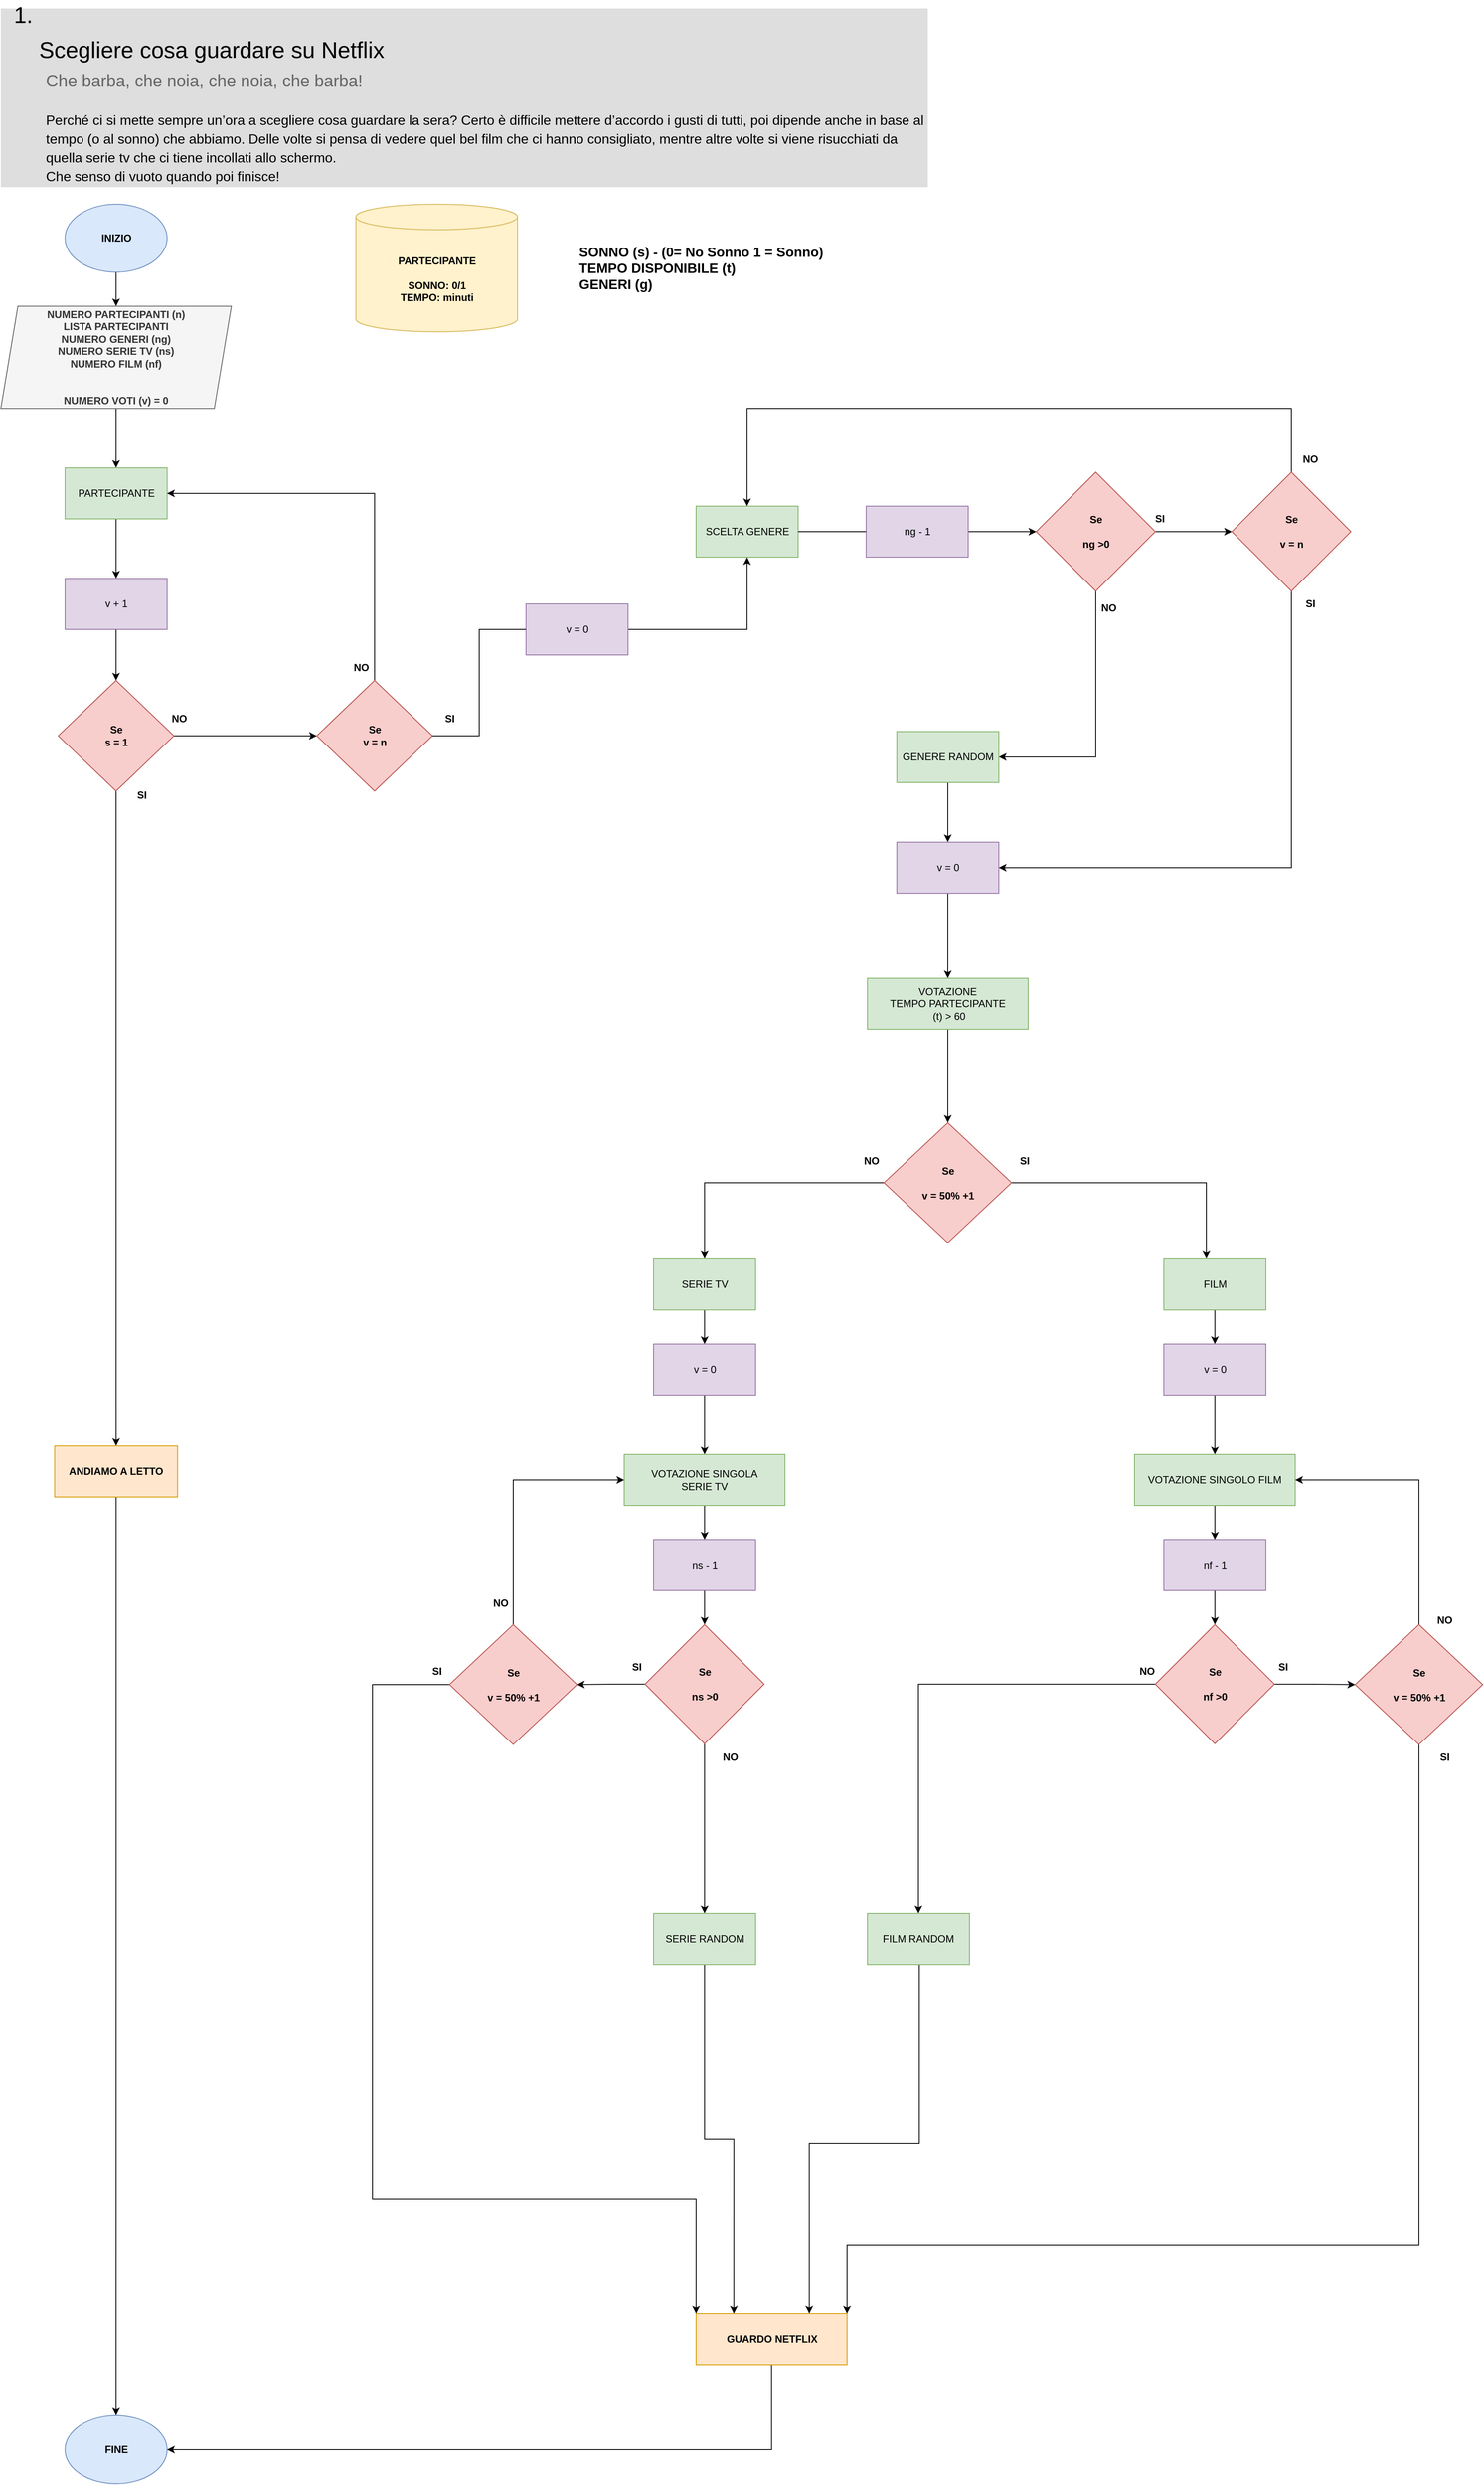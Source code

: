 <mxfile version="17.4.0" type="device"><diagram id="KCWrUGpQvx08IT1kzv4C" name="Page-1"><mxGraphModel dx="2328" dy="2478" grid="1" gridSize="10" guides="1" tooltips="1" connect="1" arrows="1" fold="1" page="1" pageScale="1" pageWidth="827" pageHeight="1169" math="0" shadow="0"><root><mxCell id="0"/><mxCell id="1" parent="0"/><mxCell id="v9C_oDhxZ4mu9cxq4cuw-1" value="&lt;b id=&quot;docs-internal-guid-fdfe7063-7fff-c4cb-4287-2bcd08a457c7&quot; style=&quot;font-style: normal ; letter-spacing: normal ; text-indent: 0px ; text-transform: none ; word-spacing: 0px ; text-decoration: none ; color: rgb(0 , 0 , 0) ; font-weight: normal&quot;&gt;&lt;ol style=&quot;margin-top: 0px ; margin-bottom: 0px&quot;&gt;&lt;li dir=&quot;ltr&quot; style=&quot;list-style-type: decimal ; font-size: 20pt ; font-family: &amp;#34;arial&amp;#34; ; color: rgb(0 , 0 , 0) ; background-color: transparent ; font-weight: 400 ; font-style: normal ; text-decoration: none ; vertical-align: baseline&quot;&gt;&lt;p dir=&quot;ltr&quot; style=&quot;line-height: 1.38 ; margin-top: 0pt ; margin-bottom: 3pt&quot;&gt;&lt;span style=&quot;font-size: 20pt ; font-family: &amp;#34;arial&amp;#34; ; color: rgb(0 , 0 , 0) ; background-color: transparent ; font-weight: 400 ; font-style: normal ; text-decoration: none ; vertical-align: baseline&quot;&gt;&lt;br&gt;&lt;/span&gt;&lt;/p&gt;&lt;p dir=&quot;ltr&quot; style=&quot;line-height: 1.38 ; margin-top: 0pt ; margin-bottom: 3pt&quot;&gt;&lt;span style=&quot;font-size: 20pt ; font-family: &amp;#34;arial&amp;#34; ; color: rgb(0 , 0 , 0) ; background-color: transparent ; font-weight: 400 ; font-style: normal ; text-decoration: none ; vertical-align: baseline&quot;&gt;Scegliere cosa guardare su Netflix&lt;/span&gt;&lt;/p&gt;&lt;/li&gt;&lt;/ol&gt;&lt;p dir=&quot;ltr&quot; style=&quot;line-height: 1.38 ; margin-left: 36pt ; margin-top: 0pt ; margin-bottom: 16pt&quot;&gt;&lt;span style=&quot;font-size: 15pt ; font-family: &amp;#34;arial&amp;#34; ; color: rgb(102 , 102 , 102) ; background-color: transparent ; font-weight: 400 ; font-style: normal ; text-decoration: none ; vertical-align: baseline&quot;&gt;Che barba, che noia, che noia, che barba!&lt;/span&gt;&lt;/p&gt;&lt;p dir=&quot;ltr&quot; style=&quot;line-height: 1.38 ; margin-left: 36pt ; margin-top: 0pt ; margin-bottom: 0pt&quot;&gt;&lt;span style=&quot;font-size: 12pt ; font-family: &amp;#34;arial&amp;#34; ; color: rgb(0 , 0 , 0) ; background-color: transparent ; font-weight: 400 ; font-style: normal ; text-decoration: none ; vertical-align: baseline&quot;&gt;Perché ci si mette sempre un’ora a scegliere cosa guardare la sera? Certo è difficile mettere d’accordo i gusti di tutti, poi dipende anche in base al tempo (o al sonno) che abbiamo. Delle volte si pensa di vedere quel bel film che ci hanno consigliato, mentre altre volte si viene risucchiati da quella serie tv che ci tiene incollati allo schermo.&amp;nbsp;&lt;/span&gt;&lt;/p&gt;&lt;p dir=&quot;ltr&quot; style=&quot;line-height: 1.38 ; margin-left: 36pt ; margin-top: 0pt ; margin-bottom: 0pt&quot;&gt;&lt;span style=&quot;font-size: 12pt ; font-family: &amp;#34;arial&amp;#34; ; color: rgb(0 , 0 , 0) ; background-color: transparent ; font-weight: 400 ; font-style: normal ; text-decoration: none ; vertical-align: baseline&quot;&gt;Che senso di vuoto quando poi finisce! &lt;/span&gt;&lt;/p&gt;&lt;/b&gt;" style="text;html=1;strokeColor=none;fillColor=#DEDEDE;spacing=5;spacingTop=-20;whiteSpace=wrap;overflow=hidden;rounded=0;" vertex="1" parent="1"><mxGeometry x="20" y="-1140" width="1090" height="210" as="geometry"/></mxCell><mxCell id="v9C_oDhxZ4mu9cxq4cuw-24" style="edgeStyle=orthogonalEdgeStyle;rounded=0;orthogonalLoop=1;jettySize=auto;html=1;entryX=0.5;entryY=0;entryDx=0;entryDy=0;" edge="1" parent="1" source="v9C_oDhxZ4mu9cxq4cuw-2" target="v9C_oDhxZ4mu9cxq4cuw-3"><mxGeometry relative="1" as="geometry"/></mxCell><mxCell id="v9C_oDhxZ4mu9cxq4cuw-2" value="INIZIO" style="ellipse;whiteSpace=wrap;html=1;fillColor=#dae8fc;strokeColor=#6c8ebf;fontStyle=1" vertex="1" parent="1"><mxGeometry x="95.5" y="-910" width="120" height="80" as="geometry"/></mxCell><mxCell id="v9C_oDhxZ4mu9cxq4cuw-35" style="edgeStyle=orthogonalEdgeStyle;rounded=0;orthogonalLoop=1;jettySize=auto;html=1;exitX=0.5;exitY=1;exitDx=0;exitDy=0;" edge="1" parent="1" source="v9C_oDhxZ4mu9cxq4cuw-3" target="v9C_oDhxZ4mu9cxq4cuw-34"><mxGeometry relative="1" as="geometry"/></mxCell><mxCell id="v9C_oDhxZ4mu9cxq4cuw-3" value="NUMERO PARTECIPANTI (n)&lt;br&gt;LISTA PARTECIPANTI&lt;br&gt;NUMERO GENERI (ng)&lt;br&gt;NUMERO SERIE TV (ns)&lt;br&gt;NUMERO FILM (nf)&lt;br&gt;&lt;br&gt;&lt;br&gt;NUMERO VOTI (v) = 0" style="shape=parallelogram;perimeter=parallelogramPerimeter;whiteSpace=wrap;html=1;fixedSize=1;fillColor=#f5f5f5;fontColor=#333333;strokeColor=#666666;fontStyle=1" vertex="1" parent="1"><mxGeometry x="20" y="-790" width="271" height="120" as="geometry"/></mxCell><mxCell id="v9C_oDhxZ4mu9cxq4cuw-5" value="FINE" style="ellipse;whiteSpace=wrap;html=1;fillColor=#dae8fc;strokeColor=#6c8ebf;fontStyle=1" vertex="1" parent="1"><mxGeometry x="95.5" y="1690" width="120" height="80" as="geometry"/></mxCell><mxCell id="v9C_oDhxZ4mu9cxq4cuw-12" style="edgeStyle=orthogonalEdgeStyle;rounded=0;orthogonalLoop=1;jettySize=auto;html=1;" edge="1" parent="1" source="v9C_oDhxZ4mu9cxq4cuw-6" target="v9C_oDhxZ4mu9cxq4cuw-16"><mxGeometry relative="1" as="geometry"><mxPoint x="1319.5" y="-66" as="targetPoint"/><Array as="points"><mxPoint x="1437.5" y="241"/></Array></mxGeometry></mxCell><mxCell id="v9C_oDhxZ4mu9cxq4cuw-19" style="edgeStyle=orthogonalEdgeStyle;rounded=0;orthogonalLoop=1;jettySize=auto;html=1;entryX=0.5;entryY=0;entryDx=0;entryDy=0;" edge="1" parent="1" source="v9C_oDhxZ4mu9cxq4cuw-6" target="v9C_oDhxZ4mu9cxq4cuw-17"><mxGeometry relative="1" as="geometry"/></mxCell><mxCell id="v9C_oDhxZ4mu9cxq4cuw-6" value="Se&lt;br&gt;&lt;br&gt;v = 50% +1" style="rhombus;whiteSpace=wrap;html=1;fillColor=#f8cecc;strokeColor=#b85450;fontStyle=1" vertex="1" parent="1"><mxGeometry x="1058.5" y="170" width="150" height="141" as="geometry"/></mxCell><mxCell id="v9C_oDhxZ4mu9cxq4cuw-8" value="PARTECIPANTE&lt;br&gt;&lt;br&gt;SONNO: 0/1&lt;br&gt;TEMPO: minuti" style="shape=cylinder3;whiteSpace=wrap;html=1;boundedLbl=1;backgroundOutline=1;size=15;fillColor=#fff2cc;strokeColor=#d6b656;fontStyle=1" vertex="1" parent="1"><mxGeometry x="437.5" y="-910" width="190" height="150" as="geometry"/></mxCell><mxCell id="v9C_oDhxZ4mu9cxq4cuw-29" style="edgeStyle=orthogonalEdgeStyle;rounded=0;orthogonalLoop=1;jettySize=auto;html=1;" edge="1" parent="1" source="v9C_oDhxZ4mu9cxq4cuw-9" target="v9C_oDhxZ4mu9cxq4cuw-27"><mxGeometry relative="1" as="geometry"/></mxCell><mxCell id="v9C_oDhxZ4mu9cxq4cuw-41" style="edgeStyle=orthogonalEdgeStyle;rounded=0;orthogonalLoop=1;jettySize=auto;html=1;entryX=0;entryY=0.5;entryDx=0;entryDy=0;" edge="1" parent="1" source="v9C_oDhxZ4mu9cxq4cuw-9" target="v9C_oDhxZ4mu9cxq4cuw-40"><mxGeometry relative="1" as="geometry"/></mxCell><mxCell id="v9C_oDhxZ4mu9cxq4cuw-9" value="Se &lt;br&gt;s = 1" style="rhombus;whiteSpace=wrap;html=1;fillColor=#f8cecc;strokeColor=#b85450;fontStyle=1" vertex="1" parent="1"><mxGeometry x="87.5" y="-350" width="136" height="130" as="geometry"/></mxCell><mxCell id="v9C_oDhxZ4mu9cxq4cuw-13" value="SI" style="text;html=1;strokeColor=none;fillColor=none;align=center;verticalAlign=middle;whiteSpace=wrap;rounded=0;fontStyle=1" vertex="1" parent="1"><mxGeometry x="1193.5" y="200" width="60" height="30" as="geometry"/></mxCell><mxCell id="v9C_oDhxZ4mu9cxq4cuw-14" value="NO" style="text;html=1;strokeColor=none;fillColor=none;align=center;verticalAlign=middle;whiteSpace=wrap;rounded=0;fontStyle=1" vertex="1" parent="1"><mxGeometry x="1013.5" y="200" width="60" height="30" as="geometry"/></mxCell><mxCell id="v9C_oDhxZ4mu9cxq4cuw-81" style="edgeStyle=orthogonalEdgeStyle;rounded=0;orthogonalLoop=1;jettySize=auto;html=1;entryX=0.5;entryY=0;entryDx=0;entryDy=0;" edge="1" parent="1" source="v9C_oDhxZ4mu9cxq4cuw-16" target="v9C_oDhxZ4mu9cxq4cuw-79"><mxGeometry relative="1" as="geometry"/></mxCell><mxCell id="v9C_oDhxZ4mu9cxq4cuw-16" value="FILM" style="rounded=0;whiteSpace=wrap;html=1;fillColor=#d5e8d4;strokeColor=#82b366;" vertex="1" parent="1"><mxGeometry x="1387.5" y="330" width="120" height="60" as="geometry"/></mxCell><mxCell id="v9C_oDhxZ4mu9cxq4cuw-80" style="edgeStyle=orthogonalEdgeStyle;rounded=0;orthogonalLoop=1;jettySize=auto;html=1;entryX=0.5;entryY=0;entryDx=0;entryDy=0;" edge="1" parent="1" source="v9C_oDhxZ4mu9cxq4cuw-17" target="v9C_oDhxZ4mu9cxq4cuw-78"><mxGeometry relative="1" as="geometry"/></mxCell><mxCell id="v9C_oDhxZ4mu9cxq4cuw-17" value="SERIE TV" style="rounded=0;whiteSpace=wrap;html=1;fillColor=#d5e8d4;strokeColor=#82b366;" vertex="1" parent="1"><mxGeometry x="787.5" y="330" width="120" height="60" as="geometry"/></mxCell><mxCell id="v9C_oDhxZ4mu9cxq4cuw-61" style="edgeStyle=orthogonalEdgeStyle;rounded=0;orthogonalLoop=1;jettySize=auto;html=1;" edge="1" parent="1" source="v9C_oDhxZ4mu9cxq4cuw-23" target="v9C_oDhxZ4mu9cxq4cuw-60"><mxGeometry relative="1" as="geometry"/></mxCell><mxCell id="v9C_oDhxZ4mu9cxq4cuw-123" style="edgeStyle=orthogonalEdgeStyle;rounded=0;orthogonalLoop=1;jettySize=auto;html=1;fontSize=16;" edge="1" parent="1" source="v9C_oDhxZ4mu9cxq4cuw-23" target="v9C_oDhxZ4mu9cxq4cuw-68"><mxGeometry relative="1" as="geometry"><Array as="points"><mxPoint x="1307" y="-260"/></Array></mxGeometry></mxCell><mxCell id="v9C_oDhxZ4mu9cxq4cuw-23" value="Se&lt;br&gt;&lt;br&gt;ng &amp;gt;0" style="rhombus;whiteSpace=wrap;html=1;fillColor=#f8cecc;strokeColor=#b85450;fontStyle=1" vertex="1" parent="1"><mxGeometry x="1237.5" y="-595" width="140" height="140" as="geometry"/></mxCell><mxCell id="v9C_oDhxZ4mu9cxq4cuw-30" style="edgeStyle=orthogonalEdgeStyle;rounded=0;orthogonalLoop=1;jettySize=auto;html=1;entryX=0.5;entryY=0;entryDx=0;entryDy=0;" edge="1" parent="1" source="v9C_oDhxZ4mu9cxq4cuw-27" target="v9C_oDhxZ4mu9cxq4cuw-5"><mxGeometry relative="1" as="geometry"/></mxCell><mxCell id="v9C_oDhxZ4mu9cxq4cuw-27" value="ANDIAMO A LETTO" style="rounded=0;whiteSpace=wrap;html=1;fillColor=#ffe6cc;strokeColor=#d79b00;fontStyle=1" vertex="1" parent="1"><mxGeometry x="83.25" y="550" width="144.5" height="60" as="geometry"/></mxCell><mxCell id="v9C_oDhxZ4mu9cxq4cuw-33" style="edgeStyle=orthogonalEdgeStyle;rounded=0;orthogonalLoop=1;jettySize=auto;html=1;entryX=1;entryY=0.5;entryDx=0;entryDy=0;exitX=0.5;exitY=1;exitDx=0;exitDy=0;" edge="1" parent="1" source="v9C_oDhxZ4mu9cxq4cuw-28" target="v9C_oDhxZ4mu9cxq4cuw-5"><mxGeometry relative="1" as="geometry"/></mxCell><mxCell id="v9C_oDhxZ4mu9cxq4cuw-28" value="GUARDO NETFLIX" style="rounded=0;whiteSpace=wrap;html=1;fillColor=#ffe6cc;strokeColor=#d79b00;fontStyle=1" vertex="1" parent="1"><mxGeometry x="837.5" y="1570" width="177.5" height="60" as="geometry"/></mxCell><mxCell id="v9C_oDhxZ4mu9cxq4cuw-36" style="edgeStyle=orthogonalEdgeStyle;rounded=0;orthogonalLoop=1;jettySize=auto;html=1;entryX=0.5;entryY=0;entryDx=0;entryDy=0;exitX=0.5;exitY=1;exitDx=0;exitDy=0;" edge="1" parent="1" source="v9C_oDhxZ4mu9cxq4cuw-39" target="v9C_oDhxZ4mu9cxq4cuw-9"><mxGeometry relative="1" as="geometry"><mxPoint x="277.5" y="-560" as="targetPoint"/></mxGeometry></mxCell><mxCell id="v9C_oDhxZ4mu9cxq4cuw-45" style="edgeStyle=orthogonalEdgeStyle;rounded=0;orthogonalLoop=1;jettySize=auto;html=1;entryX=0.5;entryY=0;entryDx=0;entryDy=0;" edge="1" parent="1" source="v9C_oDhxZ4mu9cxq4cuw-34" target="v9C_oDhxZ4mu9cxq4cuw-39"><mxGeometry relative="1" as="geometry"/></mxCell><mxCell id="v9C_oDhxZ4mu9cxq4cuw-34" value="PARTECIPANTE" style="rounded=0;whiteSpace=wrap;html=1;fillColor=#d5e8d4;strokeColor=#82b366;" vertex="1" parent="1"><mxGeometry x="95.5" y="-600" width="120" height="60" as="geometry"/></mxCell><mxCell id="v9C_oDhxZ4mu9cxq4cuw-39" value="v + 1" style="rounded=0;whiteSpace=wrap;html=1;fillColor=#e1d5e7;strokeColor=#9673a6;" vertex="1" parent="1"><mxGeometry x="95.5" y="-470" width="120" height="60" as="geometry"/></mxCell><mxCell id="v9C_oDhxZ4mu9cxq4cuw-46" style="edgeStyle=orthogonalEdgeStyle;rounded=0;orthogonalLoop=1;jettySize=auto;html=1;exitX=0.5;exitY=0;exitDx=0;exitDy=0;entryX=1;entryY=0.5;entryDx=0;entryDy=0;" edge="1" parent="1" source="v9C_oDhxZ4mu9cxq4cuw-40" target="v9C_oDhxZ4mu9cxq4cuw-34"><mxGeometry relative="1" as="geometry"><mxPoint x="157.5" y="-620" as="targetPoint"/><Array as="points"><mxPoint x="459.5" y="-570"/></Array></mxGeometry></mxCell><mxCell id="v9C_oDhxZ4mu9cxq4cuw-40" value="Se&lt;br&gt;v = n" style="rhombus;whiteSpace=wrap;html=1;fontStyle=1;fillColor=#f8cecc;strokeColor=#b85450;" vertex="1" parent="1"><mxGeometry x="391.5" y="-350" width="136" height="130" as="geometry"/></mxCell><mxCell id="v9C_oDhxZ4mu9cxq4cuw-42" value="NO" style="text;html=1;strokeColor=none;fillColor=none;align=center;verticalAlign=middle;whiteSpace=wrap;rounded=0;fontStyle=1" vertex="1" parent="1"><mxGeometry x="200" y="-320" width="60" height="30" as="geometry"/></mxCell><mxCell id="v9C_oDhxZ4mu9cxq4cuw-43" value="SI" style="text;html=1;strokeColor=none;fillColor=none;align=center;verticalAlign=middle;whiteSpace=wrap;rounded=0;fontStyle=1" vertex="1" parent="1"><mxGeometry x="155.5" y="-230" width="60" height="30" as="geometry"/></mxCell><mxCell id="v9C_oDhxZ4mu9cxq4cuw-47" value="NO" style="text;html=1;strokeColor=none;fillColor=none;align=center;verticalAlign=middle;whiteSpace=wrap;rounded=0;fontStyle=1" vertex="1" parent="1"><mxGeometry x="414" y="-380" width="60" height="30" as="geometry"/></mxCell><mxCell id="v9C_oDhxZ4mu9cxq4cuw-48" value="SI" style="text;html=1;strokeColor=none;fillColor=none;align=center;verticalAlign=middle;whiteSpace=wrap;rounded=0;fontStyle=1" vertex="1" parent="1"><mxGeometry x="517.5" y="-320" width="60" height="30" as="geometry"/></mxCell><mxCell id="v9C_oDhxZ4mu9cxq4cuw-49" value="&lt;div style=&quot;&quot;&gt;SONNO (s) - (0= No Sonno 1 = Sonno)&lt;/div&gt;TEMPO DISPONIBILE (t)&lt;br style=&quot;font-size: 16px&quot;&gt;GENERI (g)" style="text;html=1;strokeColor=none;fillColor=none;align=left;verticalAlign=middle;whiteSpace=wrap;rounded=0;fontSize=16;fontStyle=1" vertex="1" parent="1"><mxGeometry x="697.5" y="-875" width="293" height="80" as="geometry"/></mxCell><mxCell id="v9C_oDhxZ4mu9cxq4cuw-55" style="edgeStyle=orthogonalEdgeStyle;rounded=0;orthogonalLoop=1;jettySize=auto;html=1;entryX=0;entryY=0.5;entryDx=0;entryDy=0;startArrow=none;" edge="1" parent="1" source="v9C_oDhxZ4mu9cxq4cuw-58" target="v9C_oDhxZ4mu9cxq4cuw-23"><mxGeometry relative="1" as="geometry"/></mxCell><mxCell id="v9C_oDhxZ4mu9cxq4cuw-50" value="SCELTA GENERE" style="rounded=0;whiteSpace=wrap;html=1;fillColor=#d5e8d4;strokeColor=#82b366;" vertex="1" parent="1"><mxGeometry x="837.5" y="-555" width="120" height="60" as="geometry"/></mxCell><mxCell id="v9C_oDhxZ4mu9cxq4cuw-54" style="edgeStyle=orthogonalEdgeStyle;rounded=0;orthogonalLoop=1;jettySize=auto;html=1;exitX=1;exitY=0.5;exitDx=0;exitDy=0;" edge="1" parent="1" source="v9C_oDhxZ4mu9cxq4cuw-51" target="v9C_oDhxZ4mu9cxq4cuw-50"><mxGeometry relative="1" as="geometry"><mxPoint x="747.5" y="-525" as="sourcePoint"/></mxGeometry></mxCell><mxCell id="v9C_oDhxZ4mu9cxq4cuw-51" value="v = 0" style="rounded=0;whiteSpace=wrap;html=1;fillColor=#e1d5e7;strokeColor=#9673a6;" vertex="1" parent="1"><mxGeometry x="637.5" y="-440" width="120" height="60" as="geometry"/></mxCell><mxCell id="v9C_oDhxZ4mu9cxq4cuw-52" value="" style="edgeStyle=orthogonalEdgeStyle;rounded=0;orthogonalLoop=1;jettySize=auto;html=1;exitX=1;exitY=0.5;exitDx=0;exitDy=0;entryX=0;entryY=0.5;entryDx=0;entryDy=0;endArrow=none;" edge="1" parent="1" source="v9C_oDhxZ4mu9cxq4cuw-40" target="v9C_oDhxZ4mu9cxq4cuw-51"><mxGeometry relative="1" as="geometry"><mxPoint x="527.5" y="-285" as="sourcePoint"/><mxPoint x="827.5" y="-530" as="targetPoint"/></mxGeometry></mxCell><mxCell id="v9C_oDhxZ4mu9cxq4cuw-58" value="ng - 1" style="rounded=0;whiteSpace=wrap;html=1;fillColor=#e1d5e7;strokeColor=#9673a6;" vertex="1" parent="1"><mxGeometry x="1037.5" y="-555" width="120" height="60" as="geometry"/></mxCell><mxCell id="v9C_oDhxZ4mu9cxq4cuw-59" value="" style="edgeStyle=orthogonalEdgeStyle;rounded=0;orthogonalLoop=1;jettySize=auto;html=1;entryX=0;entryY=0.5;entryDx=0;entryDy=0;endArrow=none;" edge="1" parent="1" source="v9C_oDhxZ4mu9cxq4cuw-50" target="v9C_oDhxZ4mu9cxq4cuw-58"><mxGeometry relative="1" as="geometry"><mxPoint x="957.5" y="-525" as="sourcePoint"/><mxPoint x="1237.5" y="-525" as="targetPoint"/></mxGeometry></mxCell><mxCell id="v9C_oDhxZ4mu9cxq4cuw-64" style="edgeStyle=orthogonalEdgeStyle;rounded=0;orthogonalLoop=1;jettySize=auto;html=1;entryX=0.5;entryY=0;entryDx=0;entryDy=0;" edge="1" parent="1" source="v9C_oDhxZ4mu9cxq4cuw-60" target="v9C_oDhxZ4mu9cxq4cuw-50"><mxGeometry relative="1" as="geometry"><Array as="points"><mxPoint x="1537.5" y="-670"/><mxPoint x="897.5" y="-670"/></Array></mxGeometry></mxCell><mxCell id="v9C_oDhxZ4mu9cxq4cuw-67" style="edgeStyle=orthogonalEdgeStyle;rounded=0;orthogonalLoop=1;jettySize=auto;html=1;exitX=0.5;exitY=1;exitDx=0;exitDy=0;entryX=1;entryY=0.5;entryDx=0;entryDy=0;" edge="1" parent="1" source="v9C_oDhxZ4mu9cxq4cuw-60" target="v9C_oDhxZ4mu9cxq4cuw-71"><mxGeometry relative="1" as="geometry"><mxPoint x="1102.5" y="60" as="targetPoint"/><Array as="points"><mxPoint x="1537" y="-130"/></Array></mxGeometry></mxCell><mxCell id="v9C_oDhxZ4mu9cxq4cuw-60" value="Se&lt;br&gt;&lt;br&gt;v = n" style="rhombus;whiteSpace=wrap;html=1;fontStyle=1;fillColor=#f8cecc;strokeColor=#b85450;" vertex="1" parent="1"><mxGeometry x="1467.5" y="-595" width="140" height="140" as="geometry"/></mxCell><mxCell id="v9C_oDhxZ4mu9cxq4cuw-62" value="SI" style="text;html=1;strokeColor=none;fillColor=none;align=center;verticalAlign=middle;whiteSpace=wrap;rounded=0;fontStyle=1" vertex="1" parent="1"><mxGeometry x="1353" y="-555" width="60" height="30" as="geometry"/></mxCell><mxCell id="v9C_oDhxZ4mu9cxq4cuw-65" value="NO" style="text;html=1;strokeColor=none;fillColor=none;align=center;verticalAlign=middle;whiteSpace=wrap;rounded=0;fontStyle=1" vertex="1" parent="1"><mxGeometry x="1530" y="-625" width="60" height="30" as="geometry"/></mxCell><mxCell id="v9C_oDhxZ4mu9cxq4cuw-66" value="SI" style="text;html=1;strokeColor=none;fillColor=none;align=center;verticalAlign=middle;whiteSpace=wrap;rounded=0;fontStyle=1" vertex="1" parent="1"><mxGeometry x="1530" y="-455" width="60" height="30" as="geometry"/></mxCell><mxCell id="v9C_oDhxZ4mu9cxq4cuw-70" style="edgeStyle=orthogonalEdgeStyle;rounded=0;orthogonalLoop=1;jettySize=auto;html=1;exitX=0.5;exitY=1;exitDx=0;exitDy=0;entryX=0.5;entryY=0;entryDx=0;entryDy=0;" edge="1" parent="1" source="v9C_oDhxZ4mu9cxq4cuw-68" target="v9C_oDhxZ4mu9cxq4cuw-71"><mxGeometry relative="1" as="geometry"><Array as="points"><mxPoint x="1134" y="-180"/><mxPoint x="1134" y="-180"/></Array></mxGeometry></mxCell><mxCell id="v9C_oDhxZ4mu9cxq4cuw-68" value="GENERE RANDOM" style="rounded=0;whiteSpace=wrap;html=1;fillColor=#d5e8d4;strokeColor=#82b366;" vertex="1" parent="1"><mxGeometry x="1073.5" y="-290" width="120" height="60" as="geometry"/></mxCell><mxCell id="v9C_oDhxZ4mu9cxq4cuw-76" style="edgeStyle=orthogonalEdgeStyle;rounded=0;orthogonalLoop=1;jettySize=auto;html=1;entryX=0.5;entryY=0;entryDx=0;entryDy=0;" edge="1" parent="1" source="v9C_oDhxZ4mu9cxq4cuw-71" target="v9C_oDhxZ4mu9cxq4cuw-75"><mxGeometry relative="1" as="geometry"/></mxCell><mxCell id="v9C_oDhxZ4mu9cxq4cuw-71" value="v = 0" style="rounded=0;whiteSpace=wrap;html=1;fillColor=#e1d5e7;strokeColor=#9673a6;" vertex="1" parent="1"><mxGeometry x="1073.5" y="-160" width="120" height="60" as="geometry"/></mxCell><mxCell id="v9C_oDhxZ4mu9cxq4cuw-77" style="edgeStyle=orthogonalEdgeStyle;rounded=0;orthogonalLoop=1;jettySize=auto;html=1;entryX=0.5;entryY=0;entryDx=0;entryDy=0;" edge="1" parent="1" source="v9C_oDhxZ4mu9cxq4cuw-75" target="v9C_oDhxZ4mu9cxq4cuw-6"><mxGeometry relative="1" as="geometry"/></mxCell><mxCell id="v9C_oDhxZ4mu9cxq4cuw-75" value="VOTAZIONE&lt;br&gt;TEMPO PARTECIPANTE&lt;br&gt;&amp;nbsp;(t) &amp;gt; 60" style="rounded=0;whiteSpace=wrap;html=1;fillColor=#d5e8d4;strokeColor=#82b366;" vertex="1" parent="1"><mxGeometry x="1039" width="189" height="60" as="geometry"/></mxCell><mxCell id="v9C_oDhxZ4mu9cxq4cuw-85" style="edgeStyle=orthogonalEdgeStyle;rounded=0;orthogonalLoop=1;jettySize=auto;html=1;" edge="1" parent="1" source="v9C_oDhxZ4mu9cxq4cuw-78" target="v9C_oDhxZ4mu9cxq4cuw-83"><mxGeometry relative="1" as="geometry"/></mxCell><mxCell id="v9C_oDhxZ4mu9cxq4cuw-78" value="v = 0" style="rounded=0;whiteSpace=wrap;html=1;fillColor=#e1d5e7;strokeColor=#9673a6;" vertex="1" parent="1"><mxGeometry x="787.5" y="430" width="120" height="60" as="geometry"/></mxCell><mxCell id="v9C_oDhxZ4mu9cxq4cuw-86" style="edgeStyle=orthogonalEdgeStyle;rounded=0;orthogonalLoop=1;jettySize=auto;html=1;" edge="1" parent="1" source="v9C_oDhxZ4mu9cxq4cuw-79" target="v9C_oDhxZ4mu9cxq4cuw-84"><mxGeometry relative="1" as="geometry"/></mxCell><mxCell id="v9C_oDhxZ4mu9cxq4cuw-79" value="v = 0" style="rounded=0;whiteSpace=wrap;html=1;fillColor=#e1d5e7;strokeColor=#9673a6;" vertex="1" parent="1"><mxGeometry x="1387.5" y="430" width="120" height="60" as="geometry"/></mxCell><mxCell id="v9C_oDhxZ4mu9cxq4cuw-102" style="edgeStyle=orthogonalEdgeStyle;rounded=0;orthogonalLoop=1;jettySize=auto;html=1;entryX=0;entryY=0;entryDx=0;entryDy=0;" edge="1" parent="1" source="v9C_oDhxZ4mu9cxq4cuw-82" target="v9C_oDhxZ4mu9cxq4cuw-28"><mxGeometry relative="1" as="geometry"><mxPoint x="907.5" y="1540" as="targetPoint"/><Array as="points"><mxPoint x="457" y="831"/><mxPoint x="457" y="1435"/><mxPoint x="838" y="1435"/></Array></mxGeometry></mxCell><mxCell id="v9C_oDhxZ4mu9cxq4cuw-105" style="edgeStyle=orthogonalEdgeStyle;rounded=0;orthogonalLoop=1;jettySize=auto;html=1;entryX=0;entryY=0.5;entryDx=0;entryDy=0;" edge="1" parent="1" source="v9C_oDhxZ4mu9cxq4cuw-82" target="v9C_oDhxZ4mu9cxq4cuw-83"><mxGeometry relative="1" as="geometry"><Array as="points"><mxPoint x="622.5" y="590"/></Array></mxGeometry></mxCell><mxCell id="v9C_oDhxZ4mu9cxq4cuw-82" value="Se&lt;br&gt;&lt;br&gt;v = 50% +1" style="rhombus;whiteSpace=wrap;html=1;fontStyle=1;fillColor=#f8cecc;strokeColor=#b85450;" vertex="1" parent="1"><mxGeometry x="547.5" y="760" width="150" height="141" as="geometry"/></mxCell><mxCell id="v9C_oDhxZ4mu9cxq4cuw-90" style="edgeStyle=orthogonalEdgeStyle;rounded=0;orthogonalLoop=1;jettySize=auto;html=1;entryX=0.5;entryY=0;entryDx=0;entryDy=0;" edge="1" parent="1" source="v9C_oDhxZ4mu9cxq4cuw-83" target="v9C_oDhxZ4mu9cxq4cuw-87"><mxGeometry relative="1" as="geometry"/></mxCell><mxCell id="v9C_oDhxZ4mu9cxq4cuw-83" value="VOTAZIONE SINGOLA&lt;br&gt;SERIE TV" style="rounded=0;whiteSpace=wrap;html=1;fillColor=#d5e8d4;strokeColor=#82b366;" vertex="1" parent="1"><mxGeometry x="753" y="560" width="189" height="60" as="geometry"/></mxCell><mxCell id="v9C_oDhxZ4mu9cxq4cuw-92" style="edgeStyle=orthogonalEdgeStyle;rounded=0;orthogonalLoop=1;jettySize=auto;html=1;entryX=0.5;entryY=0;entryDx=0;entryDy=0;" edge="1" parent="1" source="v9C_oDhxZ4mu9cxq4cuw-84" target="v9C_oDhxZ4mu9cxq4cuw-89"><mxGeometry relative="1" as="geometry"/></mxCell><mxCell id="v9C_oDhxZ4mu9cxq4cuw-84" value="VOTAZIONE SINGOLO FILM" style="rounded=0;whiteSpace=wrap;html=1;fillColor=#d5e8d4;strokeColor=#82b366;" vertex="1" parent="1"><mxGeometry x="1353" y="560" width="189" height="60" as="geometry"/></mxCell><mxCell id="v9C_oDhxZ4mu9cxq4cuw-91" style="edgeStyle=orthogonalEdgeStyle;rounded=0;orthogonalLoop=1;jettySize=auto;html=1;entryX=0.5;entryY=0;entryDx=0;entryDy=0;" edge="1" parent="1" source="v9C_oDhxZ4mu9cxq4cuw-87" target="v9C_oDhxZ4mu9cxq4cuw-88"><mxGeometry relative="1" as="geometry"/></mxCell><mxCell id="v9C_oDhxZ4mu9cxq4cuw-87" value="ns - 1" style="rounded=0;whiteSpace=wrap;html=1;fillColor=#e1d5e7;strokeColor=#9673a6;" vertex="1" parent="1"><mxGeometry x="787.5" y="660" width="120" height="60" as="geometry"/></mxCell><mxCell id="v9C_oDhxZ4mu9cxq4cuw-95" style="edgeStyle=orthogonalEdgeStyle;rounded=0;orthogonalLoop=1;jettySize=auto;html=1;entryX=1;entryY=0.5;entryDx=0;entryDy=0;" edge="1" parent="1" source="v9C_oDhxZ4mu9cxq4cuw-88" target="v9C_oDhxZ4mu9cxq4cuw-82"><mxGeometry relative="1" as="geometry"/></mxCell><mxCell id="v9C_oDhxZ4mu9cxq4cuw-98" style="edgeStyle=orthogonalEdgeStyle;rounded=0;orthogonalLoop=1;jettySize=auto;html=1;entryX=0.5;entryY=0;entryDx=0;entryDy=0;" edge="1" parent="1" source="v9C_oDhxZ4mu9cxq4cuw-88" target="v9C_oDhxZ4mu9cxq4cuw-99"><mxGeometry relative="1" as="geometry"><mxPoint x="1017.5" y="970" as="targetPoint"/></mxGeometry></mxCell><mxCell id="v9C_oDhxZ4mu9cxq4cuw-88" value="Se&lt;br&gt;&lt;br&gt;ns &amp;gt;0" style="rhombus;whiteSpace=wrap;html=1;fillColor=#f8cecc;strokeColor=#b85450;fontStyle=1" vertex="1" parent="1"><mxGeometry x="777.5" y="760" width="140" height="140" as="geometry"/></mxCell><mxCell id="v9C_oDhxZ4mu9cxq4cuw-94" style="edgeStyle=orthogonalEdgeStyle;rounded=0;orthogonalLoop=1;jettySize=auto;html=1;entryX=0.5;entryY=0;entryDx=0;entryDy=0;" edge="1" parent="1" source="v9C_oDhxZ4mu9cxq4cuw-89" target="v9C_oDhxZ4mu9cxq4cuw-93"><mxGeometry relative="1" as="geometry"/></mxCell><mxCell id="v9C_oDhxZ4mu9cxq4cuw-89" value="nf - 1" style="rounded=0;whiteSpace=wrap;html=1;fillColor=#e1d5e7;strokeColor=#9673a6;" vertex="1" parent="1"><mxGeometry x="1387.5" y="660" width="120" height="60" as="geometry"/></mxCell><mxCell id="v9C_oDhxZ4mu9cxq4cuw-108" style="edgeStyle=orthogonalEdgeStyle;rounded=0;orthogonalLoop=1;jettySize=auto;html=1;" edge="1" parent="1" source="v9C_oDhxZ4mu9cxq4cuw-93" target="v9C_oDhxZ4mu9cxq4cuw-106"><mxGeometry relative="1" as="geometry"/></mxCell><mxCell id="v9C_oDhxZ4mu9cxq4cuw-113" style="edgeStyle=orthogonalEdgeStyle;rounded=0;orthogonalLoop=1;jettySize=auto;html=1;" edge="1" parent="1" source="v9C_oDhxZ4mu9cxq4cuw-93" target="v9C_oDhxZ4mu9cxq4cuw-110"><mxGeometry relative="1" as="geometry"/></mxCell><mxCell id="v9C_oDhxZ4mu9cxq4cuw-93" value="Se&lt;br&gt;&lt;br&gt;nf &amp;gt;0" style="rhombus;whiteSpace=wrap;html=1;fontStyle=1;fillColor=#f8cecc;strokeColor=#b85450;" vertex="1" parent="1"><mxGeometry x="1377.5" y="760" width="140" height="140" as="geometry"/></mxCell><mxCell id="v9C_oDhxZ4mu9cxq4cuw-96" value="SI" style="text;html=1;strokeColor=none;fillColor=none;align=center;verticalAlign=middle;whiteSpace=wrap;rounded=0;fontStyle=1" vertex="1" parent="1"><mxGeometry x="737.5" y="795" width="60" height="30" as="geometry"/></mxCell><mxCell id="v9C_oDhxZ4mu9cxq4cuw-97" value="NO" style="text;html=1;strokeColor=none;fillColor=none;align=center;verticalAlign=middle;whiteSpace=wrap;rounded=0;fontStyle=1" vertex="1" parent="1"><mxGeometry x="847.5" y="901" width="60" height="30" as="geometry"/></mxCell><mxCell id="v9C_oDhxZ4mu9cxq4cuw-121" style="edgeStyle=orthogonalEdgeStyle;rounded=0;orthogonalLoop=1;jettySize=auto;html=1;entryX=0.25;entryY=0;entryDx=0;entryDy=0;fontSize=16;" edge="1" parent="1" source="v9C_oDhxZ4mu9cxq4cuw-99" target="v9C_oDhxZ4mu9cxq4cuw-28"><mxGeometry relative="1" as="geometry"><Array as="points"><mxPoint x="847" y="1365"/><mxPoint x="882" y="1365"/></Array></mxGeometry></mxCell><mxCell id="v9C_oDhxZ4mu9cxq4cuw-99" value="SERIE RANDOM" style="rounded=0;whiteSpace=wrap;html=1;fillColor=#d5e8d4;strokeColor=#82b366;" vertex="1" parent="1"><mxGeometry x="787.5" y="1100" width="120" height="60" as="geometry"/></mxCell><mxCell id="v9C_oDhxZ4mu9cxq4cuw-101" value="SI" style="text;html=1;strokeColor=none;fillColor=none;align=center;verticalAlign=middle;whiteSpace=wrap;rounded=0;fontStyle=1" vertex="1" parent="1"><mxGeometry x="502.5" y="800" width="60" height="30" as="geometry"/></mxCell><mxCell id="v9C_oDhxZ4mu9cxq4cuw-103" value="NO" style="text;html=1;strokeColor=none;fillColor=none;align=center;verticalAlign=middle;whiteSpace=wrap;rounded=0;fontStyle=1" vertex="1" parent="1"><mxGeometry x="577.5" y="720" width="60" height="30" as="geometry"/></mxCell><mxCell id="v9C_oDhxZ4mu9cxq4cuw-117" style="edgeStyle=orthogonalEdgeStyle;rounded=0;orthogonalLoop=1;jettySize=auto;html=1;entryX=0.75;entryY=0;entryDx=0;entryDy=0;exitX=0.5;exitY=1;exitDx=0;exitDy=0;" edge="1" parent="1" source="v9C_oDhxZ4mu9cxq4cuw-106" target="v9C_oDhxZ4mu9cxq4cuw-28"><mxGeometry relative="1" as="geometry"><Array as="points"><mxPoint x="1100" y="1370"/><mxPoint x="971" y="1370"/></Array></mxGeometry></mxCell><mxCell id="v9C_oDhxZ4mu9cxq4cuw-106" value="FILM RANDOM" style="rounded=0;whiteSpace=wrap;html=1;fillColor=#d5e8d4;strokeColor=#82b366;" vertex="1" parent="1"><mxGeometry x="1039" y="1100" width="120" height="60" as="geometry"/></mxCell><mxCell id="v9C_oDhxZ4mu9cxq4cuw-109" value="NO" style="text;html=1;strokeColor=none;fillColor=none;align=center;verticalAlign=middle;whiteSpace=wrap;rounded=0;fontStyle=1" vertex="1" parent="1"><mxGeometry x="1337.5" y="800" width="60" height="30" as="geometry"/></mxCell><mxCell id="v9C_oDhxZ4mu9cxq4cuw-114" style="edgeStyle=orthogonalEdgeStyle;rounded=0;orthogonalLoop=1;jettySize=auto;html=1;entryX=1;entryY=0.5;entryDx=0;entryDy=0;" edge="1" parent="1" source="v9C_oDhxZ4mu9cxq4cuw-110" target="v9C_oDhxZ4mu9cxq4cuw-84"><mxGeometry relative="1" as="geometry"><Array as="points"><mxPoint x="1687.5" y="590"/></Array></mxGeometry></mxCell><mxCell id="v9C_oDhxZ4mu9cxq4cuw-118" style="edgeStyle=orthogonalEdgeStyle;rounded=0;orthogonalLoop=1;jettySize=auto;html=1;entryX=1;entryY=0;entryDx=0;entryDy=0;" edge="1" parent="1" source="v9C_oDhxZ4mu9cxq4cuw-110" target="v9C_oDhxZ4mu9cxq4cuw-28"><mxGeometry relative="1" as="geometry"><mxPoint x="1020" y="1510" as="targetPoint"/><Array as="points"><mxPoint x="1687" y="1490"/><mxPoint x="1015" y="1490"/></Array></mxGeometry></mxCell><mxCell id="v9C_oDhxZ4mu9cxq4cuw-110" value="Se&lt;br&gt;&lt;br&gt;v = 50% +1" style="rhombus;whiteSpace=wrap;html=1;fillColor=#f8cecc;strokeColor=#b85450;fontStyle=1" vertex="1" parent="1"><mxGeometry x="1612.5" y="760" width="150" height="141" as="geometry"/></mxCell><mxCell id="v9C_oDhxZ4mu9cxq4cuw-111" value="SI" style="text;html=1;strokeColor=none;fillColor=none;align=center;verticalAlign=middle;whiteSpace=wrap;rounded=0;fontStyle=1" vertex="1" parent="1"><mxGeometry x="1497.5" y="795" width="60" height="30" as="geometry"/></mxCell><mxCell id="v9C_oDhxZ4mu9cxq4cuw-112" value="NO" style="text;html=1;strokeColor=none;fillColor=none;align=center;verticalAlign=middle;whiteSpace=wrap;rounded=0;fontStyle=1" vertex="1" parent="1"><mxGeometry x="1687.5" y="740" width="60" height="30" as="geometry"/></mxCell><mxCell id="v9C_oDhxZ4mu9cxq4cuw-119" value="SI" style="text;html=1;strokeColor=none;fillColor=none;align=center;verticalAlign=middle;whiteSpace=wrap;rounded=0;fontStyle=1" vertex="1" parent="1"><mxGeometry x="1687.5" y="901" width="60" height="30" as="geometry"/></mxCell><mxCell id="v9C_oDhxZ4mu9cxq4cuw-122" value="NO" style="text;html=1;strokeColor=none;fillColor=none;align=center;verticalAlign=middle;whiteSpace=wrap;rounded=0;fontStyle=1" vertex="1" parent="1"><mxGeometry x="1293" y="-450" width="60" height="30" as="geometry"/></mxCell></root></mxGraphModel></diagram></mxfile>